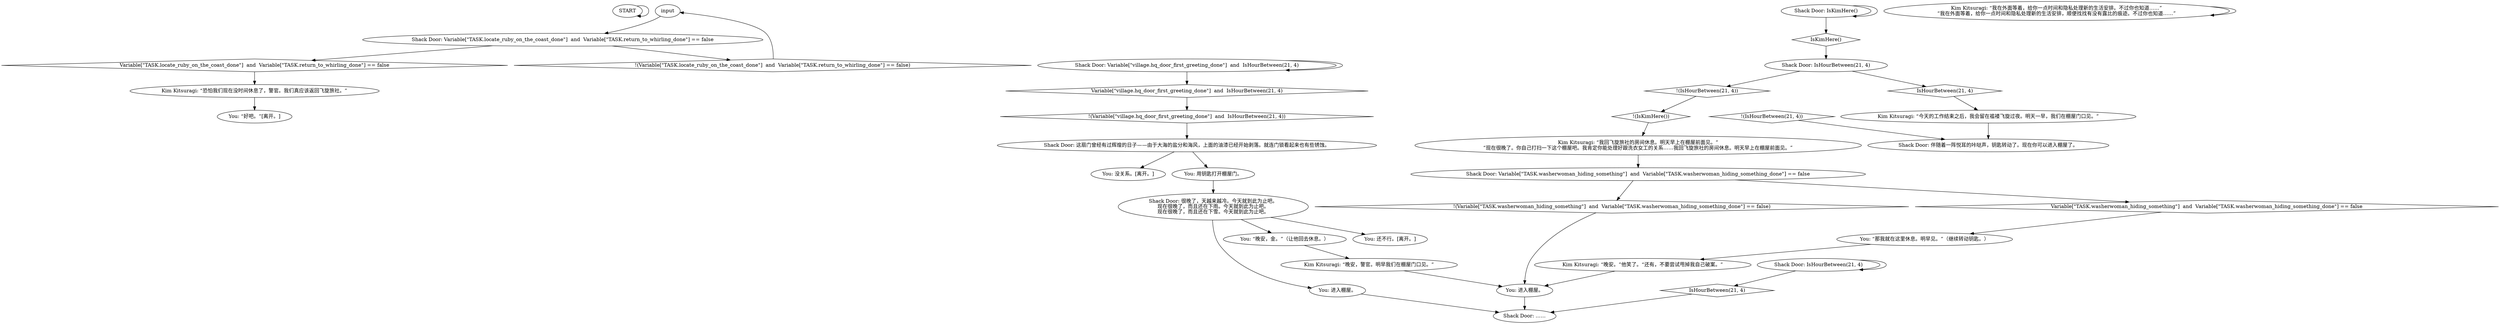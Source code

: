 # VILLAGE / SHACK DOOR
# The shack door dialogue, if you have gained access to the shack where you can sleep. It's locked until you get it from the Washerwoman.
# ==================================================
digraph G {
	  0 [label="START"];
	  1 [label="input"];
	  2 [label="Shack Door: Variable[\"village.hq_door_first_greeting_done\"]  and  IsHourBetween(21, 4)"];
	  3 [label="Variable[\"village.hq_door_first_greeting_done\"]  and  IsHourBetween(21, 4)", shape=diamond];
	  4 [label="!(Variable[\"village.hq_door_first_greeting_done\"]  and  IsHourBetween(21, 4))", shape=diamond];
	  5 [label="Shack Door: 很晚了，天越来越冷。今天就到此为止吧。\n现在很晚了，而且还在下雨。今天就到此为止吧。\n现在很晚了，而且还在下雪。今天就到此为止吧。"];
	  6 [label="Shack Door: IsKimHere()"];
	  7 [label="IsKimHere()", shape=diamond];
	  8 [label="!(IsKimHere())", shape=diamond];
	  9 [label="Kim Kitsuragi: “我在外面等着，给你一点时间和隐私处理新的生活安排。不过你也知道……”\n“我在外面等着，给你一点时间和隐私处理新的生活安排，顺便找找有没有露比的痕迹。不过你也知道……”"];
	  10 [label="Kim Kitsuragi: “今天的工作结束之后，我会留在褴褛飞旋过夜。明天一早，我们在棚屋门口见。”"];
	  11 [label="Kim Kitsuragi: “我回飞旋旅社的房间休息。明天早上在棚屋前面见。”\n“现在很晚了。你自己打扫一下这个棚屋吧。我肯定你能处理好跟洗衣女工的关系……我回飞旋旅社的房间休息。明天早上在棚屋前面见。”"];
	  12 [label="Shack Door: IsHourBetween(21, 4)"];
	  13 [label="IsHourBetween(21, 4)", shape=diamond];
	  14 [label="!(IsHourBetween(21, 4))", shape=diamond];
	  15 [label="You: “晚安，金。”（让他回去休息。）"];
	  16 [label="Shack Door: Variable[\"TASK.washerwoman_hiding_something\"]  and  Variable[\"TASK.washerwoman_hiding_something_done\"] == false"];
	  17 [label="Variable[\"TASK.washerwoman_hiding_something\"]  and  Variable[\"TASK.washerwoman_hiding_something_done\"] == false", shape=diamond];
	  18 [label="!(Variable[\"TASK.washerwoman_hiding_something\"]  and  Variable[\"TASK.washerwoman_hiding_something_done\"] == false)", shape=diamond];
	  19 [label="You: 还不行。[离开。]"];
	  20 [label="Kim Kitsuragi: “晚安，警官。明早我们在棚屋门口见。”"];
	  21 [label="You: 用钥匙打开棚屋门。"];
	  22 [label="Kim Kitsuragi: “恐怕我们现在没时间休息了，警官。我们真应该返回飞旋旅社。”"];
	  23 [label="Shack Door: ……"];
	  24 [label="Kim Kitsuragi: “晚安。”他笑了。“还有，不要尝试甩掉我自己破案。”"];
	  25 [label="You: 没关系。[离开。]"];
	  26 [label="You: “好吧。”[离开。]"];
	  27 [label="You: 进入棚屋。"];
	  28 [label="Shack Door: IsHourBetween(21, 4)"];
	  29 [label="IsHourBetween(21, 4)", shape=diamond];
	  30 [label="!(IsHourBetween(21, 4))", shape=diamond];
	  31 [label="You: “那我就在这里休息。明早见。”（继续转动钥匙。）"];
	  32 [label="Shack Door: Variable[\"TASK.locate_ruby_on_the_coast_done\"]  and  Variable[\"TASK.return_to_whirling_done\"] == false"];
	  33 [label="Variable[\"TASK.locate_ruby_on_the_coast_done\"]  and  Variable[\"TASK.return_to_whirling_done\"] == false", shape=diamond];
	  34 [label="!(Variable[\"TASK.locate_ruby_on_the_coast_done\"]  and  Variable[\"TASK.return_to_whirling_done\"] == false)", shape=diamond];
	  35 [label="You: 进入棚屋。"];
	  36 [label="Shack Door: 伴随着一阵悦耳的咔哒声，钥匙转动了。现在你可以进入棚屋了。"];
	  37 [label="Shack Door: 这扇门曾经有过辉煌的日子——由于大海的盐分和海风，上面的油漆已经开始剥落。就连门锁看起来也有些锈蚀。"];
	  0 -> 0
	  1 -> 32
	  2 -> 2
	  2 -> 3
	  3 -> 4
	  4 -> 37
	  5 -> 19
	  5 -> 35
	  5 -> 15
	  6 -> 6
	  6 -> 7
	  7 -> 28
	  8 -> 11
	  9 -> 9
	  10 -> 36
	  11 -> 16
	  12 -> 12
	  12 -> 13
	  13 -> 23
	  14 -> 36
	  15 -> 20
	  16 -> 17
	  16 -> 18
	  17 -> 31
	  18 -> 27
	  20 -> 27
	  21 -> 5
	  22 -> 26
	  24 -> 27
	  27 -> 23
	  28 -> 29
	  28 -> 30
	  29 -> 10
	  30 -> 8
	  31 -> 24
	  32 -> 33
	  32 -> 34
	  33 -> 22
	  34 -> 1
	  35 -> 23
	  37 -> 25
	  37 -> 21
}


